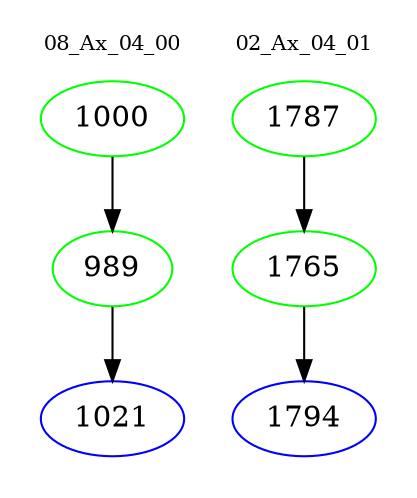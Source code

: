 digraph{
subgraph cluster_0 {
color = white
label = "08_Ax_04_00";
fontsize=10;
T0_1000 [label="1000", color="green"]
T0_1000 -> T0_989 [color="black"]
T0_989 [label="989", color="green"]
T0_989 -> T0_1021 [color="black"]
T0_1021 [label="1021", color="blue"]
}
subgraph cluster_1 {
color = white
label = "02_Ax_04_01";
fontsize=10;
T1_1787 [label="1787", color="green"]
T1_1787 -> T1_1765 [color="black"]
T1_1765 [label="1765", color="green"]
T1_1765 -> T1_1794 [color="black"]
T1_1794 [label="1794", color="blue"]
}
}
